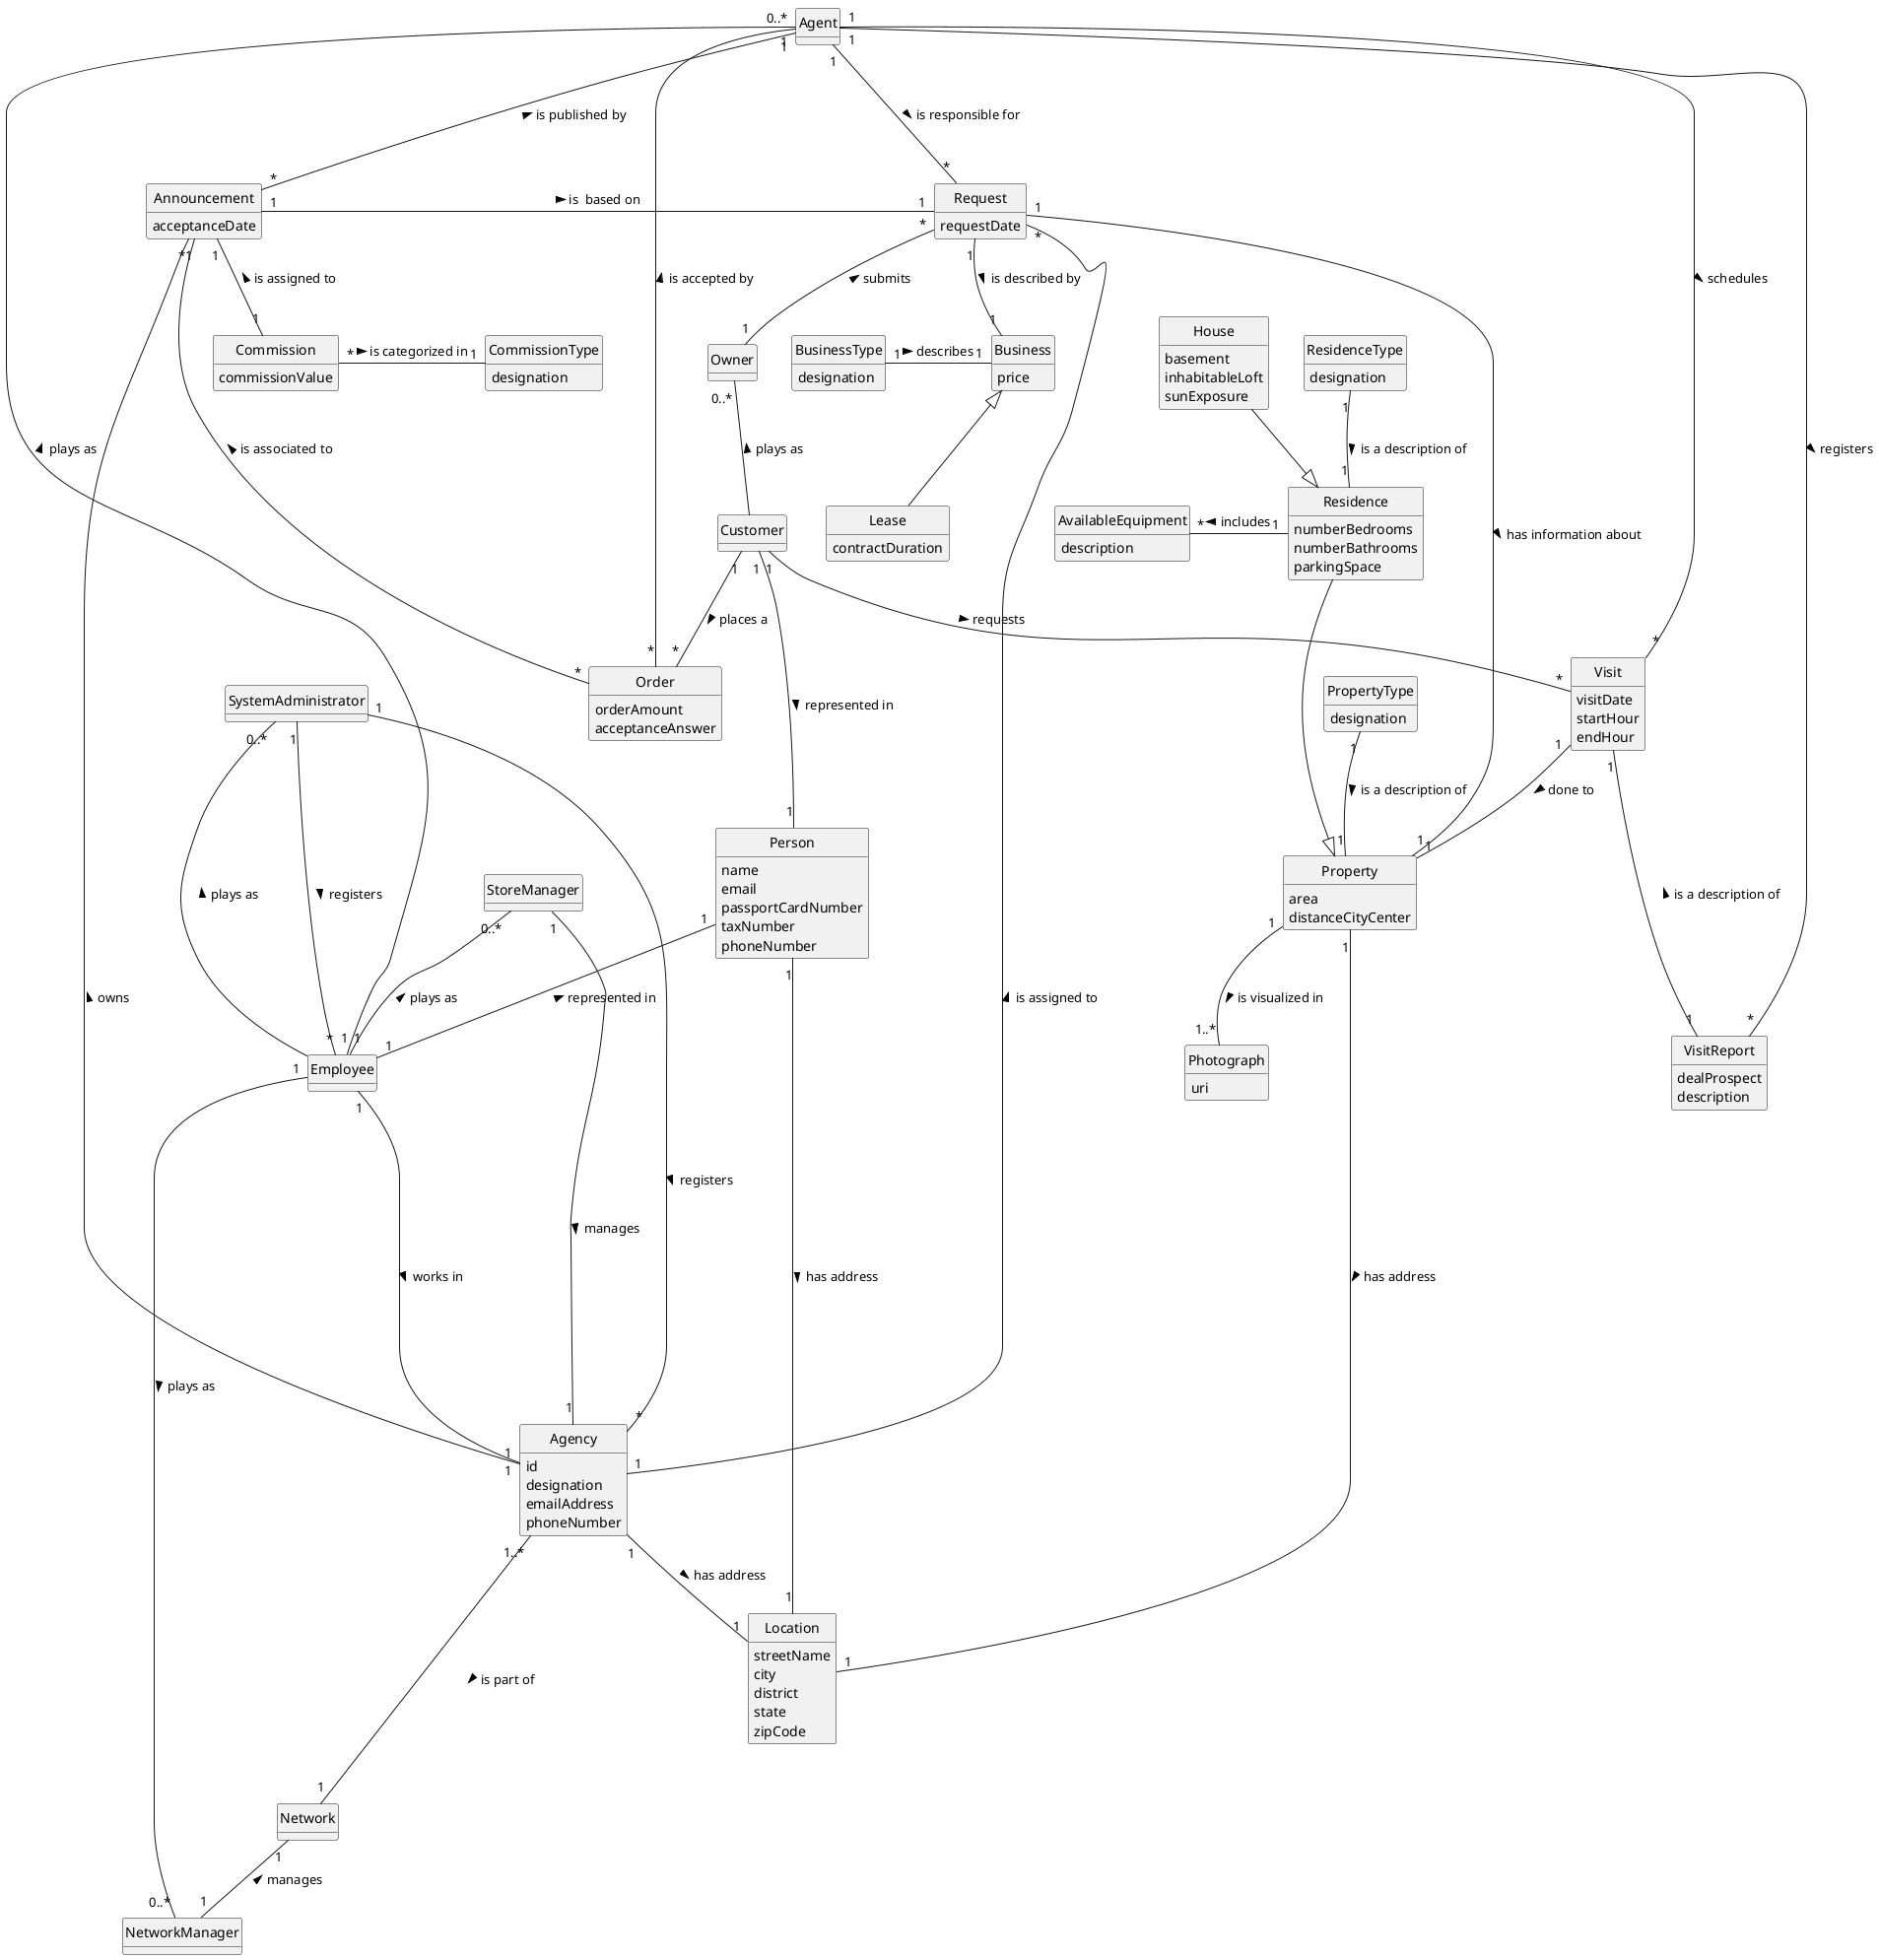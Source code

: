 ;@startuml
skinparam monochrome true
skinparam packageStyle rectangle
skinparam shadowing false
'skinparam linetype ortho
'left to right direction
skinparam classAttributeIconSize 0
hide circle
hide methods

'title Domain Model


class SystemAdministrator {
}

class Agency {
id
designation
emailAddress
phoneNumber
}

class Employee {
}

class Person{
name
email
passportCardNumber
taxNumber
phoneNumber
}

class Owner{
}

class Customer{
}

class Agent{
}

class StoreManager{
}
class NetworkManager{
}
class Announcement{
acceptanceDate
}

class Visit{
visitDate
startHour
endHour
}
class VisitReport{
 dealProspect
 description
}
class Property{
 area
 distanceCityCenter
}

class Residence{
 numberBedrooms
 numberBathrooms
 parkingSpace
}
class AvailableEquipment{
description
}
class House{
 basement
 inhabitableLoft
 sunExposure
}
class Network{}

class PropertyType{
designation
}
class ResidenceType{
designation
}
class Photograph{
uri
}
class Location{
streetName
city
district
state
zipCode
}
class Business{
price
}
class BusinessType{
designation
}
class Lease{
contractDuration
}
class Commission {
commissionValue
}
class CommissionType {
designation
}
class Request{
requestDate
}
class Order {
orderAmount
acceptanceAnswer
}


SystemAdministrator "0..*" -- Employee: plays as <
SystemAdministrator "1" --- "*" Employee: registers >
SystemAdministrator "1" -- "*" Agency: registers >
Person "1" -- "1" Employee: represented in <
Customer "1"  --- "1" Person: represented in >
Owner "0..*" -- Customer: plays as <
Agent "0..*" ---- "1" Employee: plays as <
StoreManager "0..*" -- "1" Employee: plays as <
NetworkManager "0..*" --- "1" Employee: plays as <
Agent "1" -- "*" Announcement: is published by <
Agent "1" - "*" Visit: schedules >
Customer "1" -- "*" Visit:  requests >
StoreManager "1" -- "1" Agency: manages >
NetworkManager "1" -up- "1" Network: manages >
Agency "1..*" --- "1" Network: is part of >
Request "*" -- "1" Owner: submits <
Visit "1" -- "1" Property: done to >
Residence  ---|>  Property
House --|> Residence
Visit "1" --- "1"  VisitReport: is a description of <
Agent "1" -- "*" VisitReport: registers >
Employee "1" ----- "1" Agency: works in  >
PropertyType "1" -- "1" Property: is a description of >
ResidenceType "1" -- "1" Residence: is a description of >
Property "1" -- "1..*" Photograph: is visualized in >
Property "1"--"1" Location: has address >
Person "1" -- "1" Location: has address >
Agency "1" -- "1" Location: has address >
Residence "1" -left "*"AvailableEquipment: includes >
Announcement "1" -- "1" Commission: is assigned to <
Agency "1" --- "*" Announcement: owns >
Property "1" -up--- "1" Request : < has information about
Request "1" -- "1" Business: is described by >
Business <|-- Lease
BusinessType "1" - "1" Business : describes >
Announcement "1" - "1" Request : is  based on >
Commission "*" - "1" CommissionType : is categorized in >
Agency "1" --- "*" Request : is assigned to >
Agent "1" --- "*" Request : is responsible for >
Agent "1" -- "*" Order : is accepted by <
Order "*" -up- "1" Announcement : is associated to >
Customer "1" -- "*" Order : places a >

@enduml